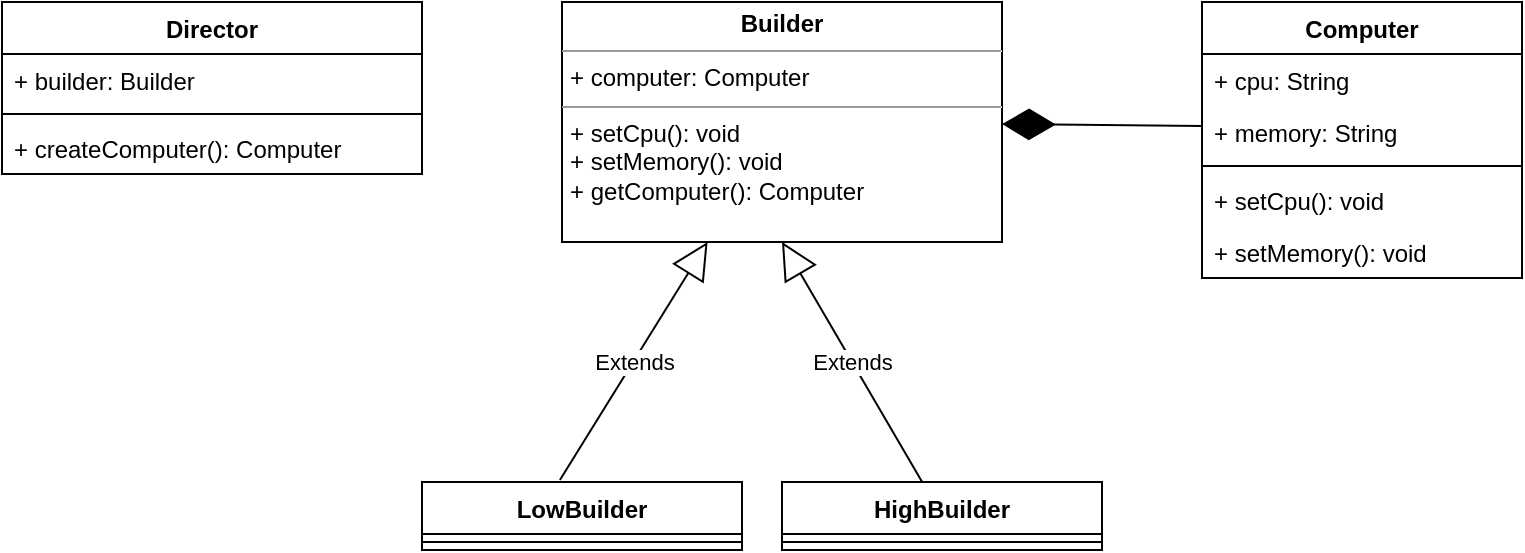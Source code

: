 <mxfile version="12.4.8" type="github">
  <diagram name="Page-1" id="b5b7bab2-c9e2-2cf4-8b2a-24fd1a2a6d21">
    <mxGraphModel dx="1152" dy="779" grid="1" gridSize="10" guides="1" tooltips="1" connect="1" arrows="1" fold="1" page="1" pageScale="1" pageWidth="827" pageHeight="1169" background="#ffffff" math="0" shadow="0">
      <root>
        <mxCell id="0"/>
        <mxCell id="1" parent="0"/>
        <mxCell id="oL-dDvh2jNY7KV3xMyqO-24" value="Computer" style="swimlane;fontStyle=1;align=center;verticalAlign=top;childLayout=stackLayout;horizontal=1;startSize=26;horizontalStack=0;resizeParent=1;resizeParentMax=0;resizeLast=0;collapsible=1;marginBottom=0;" vertex="1" parent="1">
          <mxGeometry x="610" y="190" width="160" height="138" as="geometry"/>
        </mxCell>
        <mxCell id="oL-dDvh2jNY7KV3xMyqO-28" value="+ cpu: String" style="text;strokeColor=none;fillColor=none;align=left;verticalAlign=top;spacingLeft=4;spacingRight=4;overflow=hidden;rotatable=0;points=[[0,0.5],[1,0.5]];portConstraint=eastwest;" vertex="1" parent="oL-dDvh2jNY7KV3xMyqO-24">
          <mxGeometry y="26" width="160" height="26" as="geometry"/>
        </mxCell>
        <mxCell id="oL-dDvh2jNY7KV3xMyqO-25" value="+ memory: String" style="text;strokeColor=none;fillColor=none;align=left;verticalAlign=top;spacingLeft=4;spacingRight=4;overflow=hidden;rotatable=0;points=[[0,0.5],[1,0.5]];portConstraint=eastwest;" vertex="1" parent="oL-dDvh2jNY7KV3xMyqO-24">
          <mxGeometry y="52" width="160" height="26" as="geometry"/>
        </mxCell>
        <mxCell id="oL-dDvh2jNY7KV3xMyqO-26" value="" style="line;strokeWidth=1;fillColor=none;align=left;verticalAlign=middle;spacingTop=-1;spacingLeft=3;spacingRight=3;rotatable=0;labelPosition=right;points=[];portConstraint=eastwest;" vertex="1" parent="oL-dDvh2jNY7KV3xMyqO-24">
          <mxGeometry y="78" width="160" height="8" as="geometry"/>
        </mxCell>
        <mxCell id="oL-dDvh2jNY7KV3xMyqO-29" value="+ setCpu(): void" style="text;strokeColor=none;fillColor=none;align=left;verticalAlign=top;spacingLeft=4;spacingRight=4;overflow=hidden;rotatable=0;points=[[0,0.5],[1,0.5]];portConstraint=eastwest;" vertex="1" parent="oL-dDvh2jNY7KV3xMyqO-24">
          <mxGeometry y="86" width="160" height="26" as="geometry"/>
        </mxCell>
        <mxCell id="oL-dDvh2jNY7KV3xMyqO-27" value="+ setMemory(): void" style="text;strokeColor=none;fillColor=none;align=left;verticalAlign=top;spacingLeft=4;spacingRight=4;overflow=hidden;rotatable=0;points=[[0,0.5],[1,0.5]];portConstraint=eastwest;" vertex="1" parent="oL-dDvh2jNY7KV3xMyqO-24">
          <mxGeometry y="112" width="160" height="26" as="geometry"/>
        </mxCell>
        <mxCell id="oL-dDvh2jNY7KV3xMyqO-30" value="&lt;p style=&quot;margin: 0px ; margin-top: 4px ; text-align: center&quot;&gt;&lt;b&gt;Builder&lt;/b&gt;&lt;/p&gt;&lt;hr size=&quot;1&quot;&gt;&lt;p style=&quot;margin: 0px ; margin-left: 4px&quot;&gt;+ computer: Computer&lt;br&gt;&lt;/p&gt;&lt;hr size=&quot;1&quot;&gt;&lt;p style=&quot;margin: 0px ; margin-left: 4px&quot;&gt;+ setCpu(): void&lt;br&gt;+ setMemory(): void&lt;/p&gt;&lt;p style=&quot;margin: 0px ; margin-left: 4px&quot;&gt;+ getComputer(): Computer&lt;/p&gt;" style="verticalAlign=top;align=left;overflow=fill;fontSize=12;fontFamily=Helvetica;html=1;" vertex="1" parent="1">
          <mxGeometry x="290" y="190" width="220" height="120" as="geometry"/>
        </mxCell>
        <mxCell id="oL-dDvh2jNY7KV3xMyqO-39" value="LowBuilder" style="swimlane;fontStyle=1;align=center;verticalAlign=top;childLayout=stackLayout;horizontal=1;startSize=26;horizontalStack=0;resizeParent=1;resizeParentMax=0;resizeLast=0;collapsible=1;marginBottom=0;" vertex="1" parent="1">
          <mxGeometry x="220" y="430" width="160" height="34" as="geometry"/>
        </mxCell>
        <mxCell id="oL-dDvh2jNY7KV3xMyqO-41" value="" style="line;strokeWidth=1;fillColor=none;align=left;verticalAlign=middle;spacingTop=-1;spacingLeft=3;spacingRight=3;rotatable=0;labelPosition=right;points=[];portConstraint=eastwest;" vertex="1" parent="oL-dDvh2jNY7KV3xMyqO-39">
          <mxGeometry y="26" width="160" height="8" as="geometry"/>
        </mxCell>
        <mxCell id="oL-dDvh2jNY7KV3xMyqO-43" value="HighBuilder" style="swimlane;fontStyle=1;align=center;verticalAlign=top;childLayout=stackLayout;horizontal=1;startSize=26;horizontalStack=0;resizeParent=1;resizeParentMax=0;resizeLast=0;collapsible=1;marginBottom=0;" vertex="1" parent="1">
          <mxGeometry x="400" y="430" width="160" height="34" as="geometry"/>
        </mxCell>
        <mxCell id="oL-dDvh2jNY7KV3xMyqO-44" value="" style="line;strokeWidth=1;fillColor=none;align=left;verticalAlign=middle;spacingTop=-1;spacingLeft=3;spacingRight=3;rotatable=0;labelPosition=right;points=[];portConstraint=eastwest;" vertex="1" parent="oL-dDvh2jNY7KV3xMyqO-43">
          <mxGeometry y="26" width="160" height="8" as="geometry"/>
        </mxCell>
        <mxCell id="oL-dDvh2jNY7KV3xMyqO-45" value="Extends" style="endArrow=block;endSize=16;endFill=0;html=1;exitX=0.431;exitY=-0.029;exitDx=0;exitDy=0;exitPerimeter=0;" edge="1" parent="1" source="oL-dDvh2jNY7KV3xMyqO-39" target="oL-dDvh2jNY7KV3xMyqO-30">
          <mxGeometry width="160" relative="1" as="geometry">
            <mxPoint x="160" y="370" as="sourcePoint"/>
            <mxPoint x="320" y="370" as="targetPoint"/>
          </mxGeometry>
        </mxCell>
        <mxCell id="oL-dDvh2jNY7KV3xMyqO-46" value="Extends" style="endArrow=block;endSize=16;endFill=0;html=1;entryX=0.5;entryY=1;entryDx=0;entryDy=0;" edge="1" parent="1" source="oL-dDvh2jNY7KV3xMyqO-43" target="oL-dDvh2jNY7KV3xMyqO-30">
          <mxGeometry width="160" relative="1" as="geometry">
            <mxPoint x="248.96" y="439.014" as="sourcePoint"/>
            <mxPoint x="338.92" y="323" as="targetPoint"/>
          </mxGeometry>
        </mxCell>
        <mxCell id="oL-dDvh2jNY7KV3xMyqO-48" value="" style="endArrow=diamondThin;endFill=1;endSize=24;html=1;" edge="1" parent="1" target="oL-dDvh2jNY7KV3xMyqO-30">
          <mxGeometry width="160" relative="1" as="geometry">
            <mxPoint x="610" y="252" as="sourcePoint"/>
            <mxPoint x="460" y="237.96" as="targetPoint"/>
          </mxGeometry>
        </mxCell>
        <mxCell id="oL-dDvh2jNY7KV3xMyqO-53" value="Director" style="swimlane;fontStyle=1;align=center;verticalAlign=top;childLayout=stackLayout;horizontal=1;startSize=26;horizontalStack=0;resizeParent=1;resizeParentMax=0;resizeLast=0;collapsible=1;marginBottom=0;" vertex="1" parent="1">
          <mxGeometry x="10" y="190" width="210" height="86" as="geometry"/>
        </mxCell>
        <mxCell id="oL-dDvh2jNY7KV3xMyqO-54" value="+ builder: Builder" style="text;strokeColor=none;fillColor=none;align=left;verticalAlign=top;spacingLeft=4;spacingRight=4;overflow=hidden;rotatable=0;points=[[0,0.5],[1,0.5]];portConstraint=eastwest;" vertex="1" parent="oL-dDvh2jNY7KV3xMyqO-53">
          <mxGeometry y="26" width="210" height="26" as="geometry"/>
        </mxCell>
        <mxCell id="oL-dDvh2jNY7KV3xMyqO-55" value="" style="line;strokeWidth=1;fillColor=none;align=left;verticalAlign=middle;spacingTop=-1;spacingLeft=3;spacingRight=3;rotatable=0;labelPosition=right;points=[];portConstraint=eastwest;" vertex="1" parent="oL-dDvh2jNY7KV3xMyqO-53">
          <mxGeometry y="52" width="210" height="8" as="geometry"/>
        </mxCell>
        <mxCell id="oL-dDvh2jNY7KV3xMyqO-56" value="+ createComputer(): Computer" style="text;strokeColor=none;fillColor=none;align=left;verticalAlign=top;spacingLeft=4;spacingRight=4;overflow=hidden;rotatable=0;points=[[0,0.5],[1,0.5]];portConstraint=eastwest;" vertex="1" parent="oL-dDvh2jNY7KV3xMyqO-53">
          <mxGeometry y="60" width="210" height="26" as="geometry"/>
        </mxCell>
      </root>
    </mxGraphModel>
  </diagram>
</mxfile>
